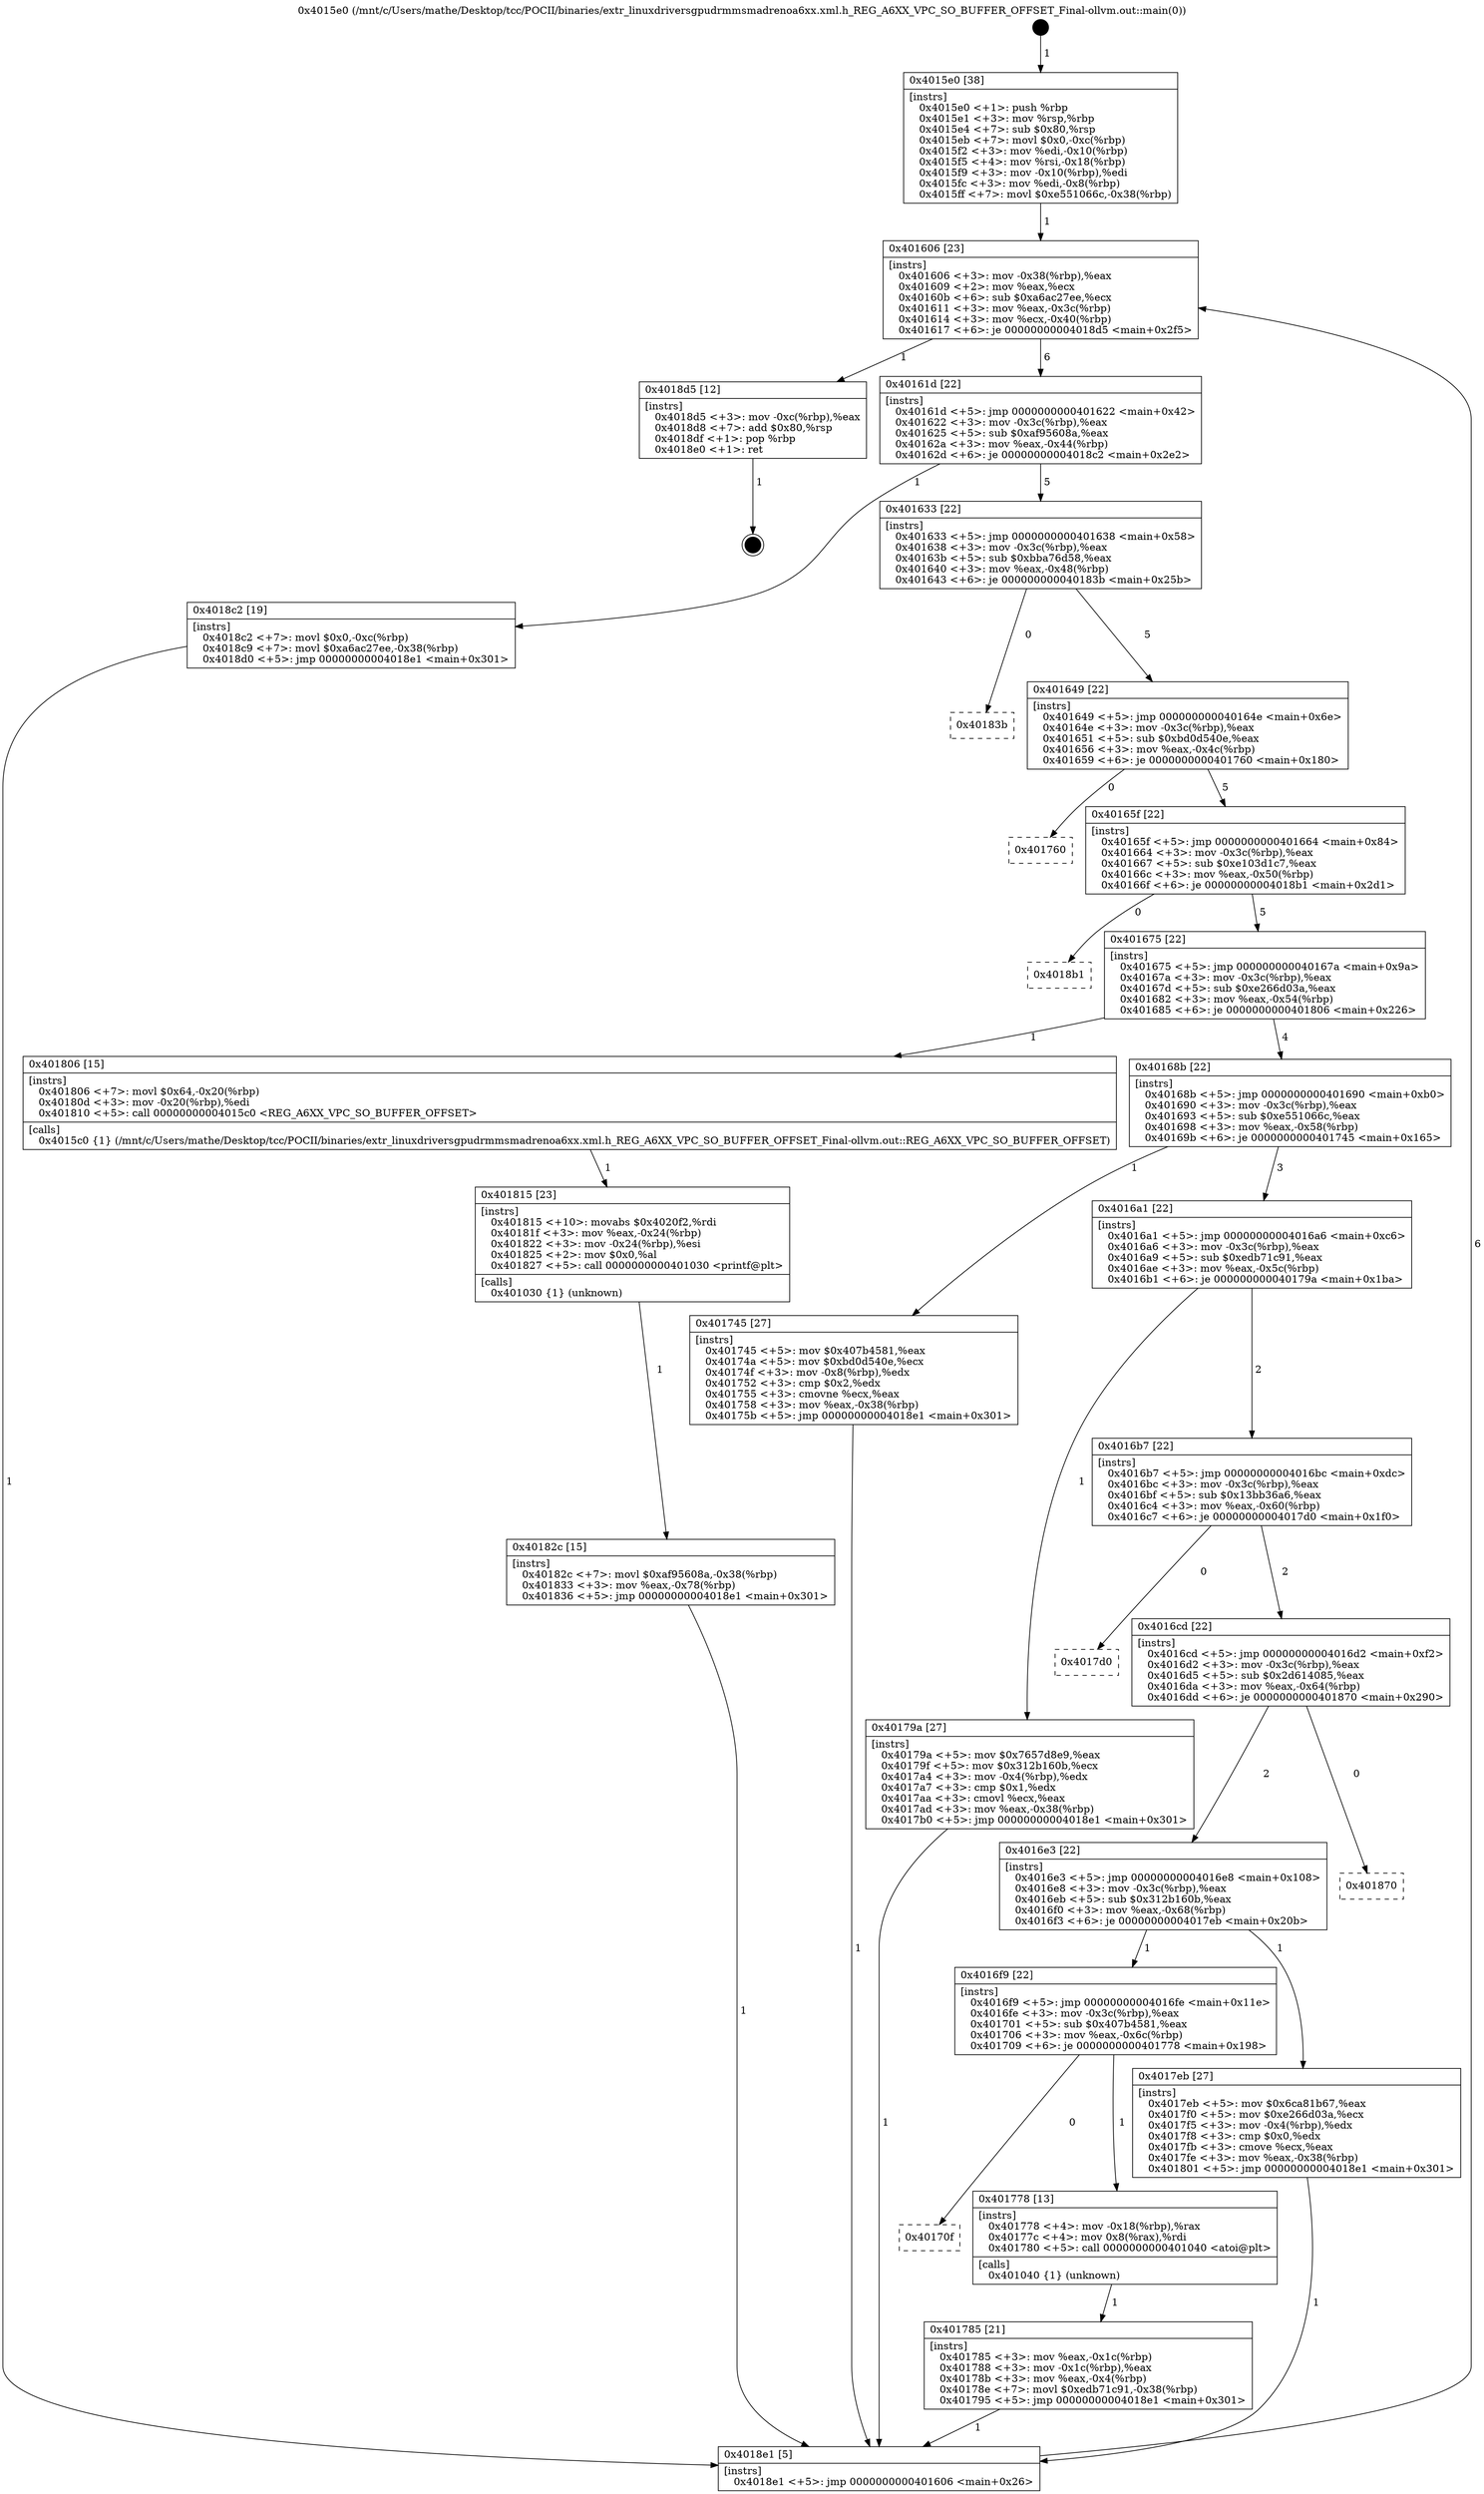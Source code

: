 digraph "0x4015e0" {
  label = "0x4015e0 (/mnt/c/Users/mathe/Desktop/tcc/POCII/binaries/extr_linuxdriversgpudrmmsmadrenoa6xx.xml.h_REG_A6XX_VPC_SO_BUFFER_OFFSET_Final-ollvm.out::main(0))"
  labelloc = "t"
  node[shape=record]

  Entry [label="",width=0.3,height=0.3,shape=circle,fillcolor=black,style=filled]
  "0x401606" [label="{
     0x401606 [23]\l
     | [instrs]\l
     &nbsp;&nbsp;0x401606 \<+3\>: mov -0x38(%rbp),%eax\l
     &nbsp;&nbsp;0x401609 \<+2\>: mov %eax,%ecx\l
     &nbsp;&nbsp;0x40160b \<+6\>: sub $0xa6ac27ee,%ecx\l
     &nbsp;&nbsp;0x401611 \<+3\>: mov %eax,-0x3c(%rbp)\l
     &nbsp;&nbsp;0x401614 \<+3\>: mov %ecx,-0x40(%rbp)\l
     &nbsp;&nbsp;0x401617 \<+6\>: je 00000000004018d5 \<main+0x2f5\>\l
  }"]
  "0x4018d5" [label="{
     0x4018d5 [12]\l
     | [instrs]\l
     &nbsp;&nbsp;0x4018d5 \<+3\>: mov -0xc(%rbp),%eax\l
     &nbsp;&nbsp;0x4018d8 \<+7\>: add $0x80,%rsp\l
     &nbsp;&nbsp;0x4018df \<+1\>: pop %rbp\l
     &nbsp;&nbsp;0x4018e0 \<+1\>: ret\l
  }"]
  "0x40161d" [label="{
     0x40161d [22]\l
     | [instrs]\l
     &nbsp;&nbsp;0x40161d \<+5\>: jmp 0000000000401622 \<main+0x42\>\l
     &nbsp;&nbsp;0x401622 \<+3\>: mov -0x3c(%rbp),%eax\l
     &nbsp;&nbsp;0x401625 \<+5\>: sub $0xaf95608a,%eax\l
     &nbsp;&nbsp;0x40162a \<+3\>: mov %eax,-0x44(%rbp)\l
     &nbsp;&nbsp;0x40162d \<+6\>: je 00000000004018c2 \<main+0x2e2\>\l
  }"]
  Exit [label="",width=0.3,height=0.3,shape=circle,fillcolor=black,style=filled,peripheries=2]
  "0x4018c2" [label="{
     0x4018c2 [19]\l
     | [instrs]\l
     &nbsp;&nbsp;0x4018c2 \<+7\>: movl $0x0,-0xc(%rbp)\l
     &nbsp;&nbsp;0x4018c9 \<+7\>: movl $0xa6ac27ee,-0x38(%rbp)\l
     &nbsp;&nbsp;0x4018d0 \<+5\>: jmp 00000000004018e1 \<main+0x301\>\l
  }"]
  "0x401633" [label="{
     0x401633 [22]\l
     | [instrs]\l
     &nbsp;&nbsp;0x401633 \<+5\>: jmp 0000000000401638 \<main+0x58\>\l
     &nbsp;&nbsp;0x401638 \<+3\>: mov -0x3c(%rbp),%eax\l
     &nbsp;&nbsp;0x40163b \<+5\>: sub $0xbba76d58,%eax\l
     &nbsp;&nbsp;0x401640 \<+3\>: mov %eax,-0x48(%rbp)\l
     &nbsp;&nbsp;0x401643 \<+6\>: je 000000000040183b \<main+0x25b\>\l
  }"]
  "0x40182c" [label="{
     0x40182c [15]\l
     | [instrs]\l
     &nbsp;&nbsp;0x40182c \<+7\>: movl $0xaf95608a,-0x38(%rbp)\l
     &nbsp;&nbsp;0x401833 \<+3\>: mov %eax,-0x78(%rbp)\l
     &nbsp;&nbsp;0x401836 \<+5\>: jmp 00000000004018e1 \<main+0x301\>\l
  }"]
  "0x40183b" [label="{
     0x40183b\l
  }", style=dashed]
  "0x401649" [label="{
     0x401649 [22]\l
     | [instrs]\l
     &nbsp;&nbsp;0x401649 \<+5\>: jmp 000000000040164e \<main+0x6e\>\l
     &nbsp;&nbsp;0x40164e \<+3\>: mov -0x3c(%rbp),%eax\l
     &nbsp;&nbsp;0x401651 \<+5\>: sub $0xbd0d540e,%eax\l
     &nbsp;&nbsp;0x401656 \<+3\>: mov %eax,-0x4c(%rbp)\l
     &nbsp;&nbsp;0x401659 \<+6\>: je 0000000000401760 \<main+0x180\>\l
  }"]
  "0x401815" [label="{
     0x401815 [23]\l
     | [instrs]\l
     &nbsp;&nbsp;0x401815 \<+10\>: movabs $0x4020f2,%rdi\l
     &nbsp;&nbsp;0x40181f \<+3\>: mov %eax,-0x24(%rbp)\l
     &nbsp;&nbsp;0x401822 \<+3\>: mov -0x24(%rbp),%esi\l
     &nbsp;&nbsp;0x401825 \<+2\>: mov $0x0,%al\l
     &nbsp;&nbsp;0x401827 \<+5\>: call 0000000000401030 \<printf@plt\>\l
     | [calls]\l
     &nbsp;&nbsp;0x401030 \{1\} (unknown)\l
  }"]
  "0x401760" [label="{
     0x401760\l
  }", style=dashed]
  "0x40165f" [label="{
     0x40165f [22]\l
     | [instrs]\l
     &nbsp;&nbsp;0x40165f \<+5\>: jmp 0000000000401664 \<main+0x84\>\l
     &nbsp;&nbsp;0x401664 \<+3\>: mov -0x3c(%rbp),%eax\l
     &nbsp;&nbsp;0x401667 \<+5\>: sub $0xe103d1c7,%eax\l
     &nbsp;&nbsp;0x40166c \<+3\>: mov %eax,-0x50(%rbp)\l
     &nbsp;&nbsp;0x40166f \<+6\>: je 00000000004018b1 \<main+0x2d1\>\l
  }"]
  "0x401785" [label="{
     0x401785 [21]\l
     | [instrs]\l
     &nbsp;&nbsp;0x401785 \<+3\>: mov %eax,-0x1c(%rbp)\l
     &nbsp;&nbsp;0x401788 \<+3\>: mov -0x1c(%rbp),%eax\l
     &nbsp;&nbsp;0x40178b \<+3\>: mov %eax,-0x4(%rbp)\l
     &nbsp;&nbsp;0x40178e \<+7\>: movl $0xedb71c91,-0x38(%rbp)\l
     &nbsp;&nbsp;0x401795 \<+5\>: jmp 00000000004018e1 \<main+0x301\>\l
  }"]
  "0x4018b1" [label="{
     0x4018b1\l
  }", style=dashed]
  "0x401675" [label="{
     0x401675 [22]\l
     | [instrs]\l
     &nbsp;&nbsp;0x401675 \<+5\>: jmp 000000000040167a \<main+0x9a\>\l
     &nbsp;&nbsp;0x40167a \<+3\>: mov -0x3c(%rbp),%eax\l
     &nbsp;&nbsp;0x40167d \<+5\>: sub $0xe266d03a,%eax\l
     &nbsp;&nbsp;0x401682 \<+3\>: mov %eax,-0x54(%rbp)\l
     &nbsp;&nbsp;0x401685 \<+6\>: je 0000000000401806 \<main+0x226\>\l
  }"]
  "0x40170f" [label="{
     0x40170f\l
  }", style=dashed]
  "0x401806" [label="{
     0x401806 [15]\l
     | [instrs]\l
     &nbsp;&nbsp;0x401806 \<+7\>: movl $0x64,-0x20(%rbp)\l
     &nbsp;&nbsp;0x40180d \<+3\>: mov -0x20(%rbp),%edi\l
     &nbsp;&nbsp;0x401810 \<+5\>: call 00000000004015c0 \<REG_A6XX_VPC_SO_BUFFER_OFFSET\>\l
     | [calls]\l
     &nbsp;&nbsp;0x4015c0 \{1\} (/mnt/c/Users/mathe/Desktop/tcc/POCII/binaries/extr_linuxdriversgpudrmmsmadrenoa6xx.xml.h_REG_A6XX_VPC_SO_BUFFER_OFFSET_Final-ollvm.out::REG_A6XX_VPC_SO_BUFFER_OFFSET)\l
  }"]
  "0x40168b" [label="{
     0x40168b [22]\l
     | [instrs]\l
     &nbsp;&nbsp;0x40168b \<+5\>: jmp 0000000000401690 \<main+0xb0\>\l
     &nbsp;&nbsp;0x401690 \<+3\>: mov -0x3c(%rbp),%eax\l
     &nbsp;&nbsp;0x401693 \<+5\>: sub $0xe551066c,%eax\l
     &nbsp;&nbsp;0x401698 \<+3\>: mov %eax,-0x58(%rbp)\l
     &nbsp;&nbsp;0x40169b \<+6\>: je 0000000000401745 \<main+0x165\>\l
  }"]
  "0x401778" [label="{
     0x401778 [13]\l
     | [instrs]\l
     &nbsp;&nbsp;0x401778 \<+4\>: mov -0x18(%rbp),%rax\l
     &nbsp;&nbsp;0x40177c \<+4\>: mov 0x8(%rax),%rdi\l
     &nbsp;&nbsp;0x401780 \<+5\>: call 0000000000401040 \<atoi@plt\>\l
     | [calls]\l
     &nbsp;&nbsp;0x401040 \{1\} (unknown)\l
  }"]
  "0x401745" [label="{
     0x401745 [27]\l
     | [instrs]\l
     &nbsp;&nbsp;0x401745 \<+5\>: mov $0x407b4581,%eax\l
     &nbsp;&nbsp;0x40174a \<+5\>: mov $0xbd0d540e,%ecx\l
     &nbsp;&nbsp;0x40174f \<+3\>: mov -0x8(%rbp),%edx\l
     &nbsp;&nbsp;0x401752 \<+3\>: cmp $0x2,%edx\l
     &nbsp;&nbsp;0x401755 \<+3\>: cmovne %ecx,%eax\l
     &nbsp;&nbsp;0x401758 \<+3\>: mov %eax,-0x38(%rbp)\l
     &nbsp;&nbsp;0x40175b \<+5\>: jmp 00000000004018e1 \<main+0x301\>\l
  }"]
  "0x4016a1" [label="{
     0x4016a1 [22]\l
     | [instrs]\l
     &nbsp;&nbsp;0x4016a1 \<+5\>: jmp 00000000004016a6 \<main+0xc6\>\l
     &nbsp;&nbsp;0x4016a6 \<+3\>: mov -0x3c(%rbp),%eax\l
     &nbsp;&nbsp;0x4016a9 \<+5\>: sub $0xedb71c91,%eax\l
     &nbsp;&nbsp;0x4016ae \<+3\>: mov %eax,-0x5c(%rbp)\l
     &nbsp;&nbsp;0x4016b1 \<+6\>: je 000000000040179a \<main+0x1ba\>\l
  }"]
  "0x4018e1" [label="{
     0x4018e1 [5]\l
     | [instrs]\l
     &nbsp;&nbsp;0x4018e1 \<+5\>: jmp 0000000000401606 \<main+0x26\>\l
  }"]
  "0x4015e0" [label="{
     0x4015e0 [38]\l
     | [instrs]\l
     &nbsp;&nbsp;0x4015e0 \<+1\>: push %rbp\l
     &nbsp;&nbsp;0x4015e1 \<+3\>: mov %rsp,%rbp\l
     &nbsp;&nbsp;0x4015e4 \<+7\>: sub $0x80,%rsp\l
     &nbsp;&nbsp;0x4015eb \<+7\>: movl $0x0,-0xc(%rbp)\l
     &nbsp;&nbsp;0x4015f2 \<+3\>: mov %edi,-0x10(%rbp)\l
     &nbsp;&nbsp;0x4015f5 \<+4\>: mov %rsi,-0x18(%rbp)\l
     &nbsp;&nbsp;0x4015f9 \<+3\>: mov -0x10(%rbp),%edi\l
     &nbsp;&nbsp;0x4015fc \<+3\>: mov %edi,-0x8(%rbp)\l
     &nbsp;&nbsp;0x4015ff \<+7\>: movl $0xe551066c,-0x38(%rbp)\l
  }"]
  "0x4016f9" [label="{
     0x4016f9 [22]\l
     | [instrs]\l
     &nbsp;&nbsp;0x4016f9 \<+5\>: jmp 00000000004016fe \<main+0x11e\>\l
     &nbsp;&nbsp;0x4016fe \<+3\>: mov -0x3c(%rbp),%eax\l
     &nbsp;&nbsp;0x401701 \<+5\>: sub $0x407b4581,%eax\l
     &nbsp;&nbsp;0x401706 \<+3\>: mov %eax,-0x6c(%rbp)\l
     &nbsp;&nbsp;0x401709 \<+6\>: je 0000000000401778 \<main+0x198\>\l
  }"]
  "0x40179a" [label="{
     0x40179a [27]\l
     | [instrs]\l
     &nbsp;&nbsp;0x40179a \<+5\>: mov $0x7657d8e9,%eax\l
     &nbsp;&nbsp;0x40179f \<+5\>: mov $0x312b160b,%ecx\l
     &nbsp;&nbsp;0x4017a4 \<+3\>: mov -0x4(%rbp),%edx\l
     &nbsp;&nbsp;0x4017a7 \<+3\>: cmp $0x1,%edx\l
     &nbsp;&nbsp;0x4017aa \<+3\>: cmovl %ecx,%eax\l
     &nbsp;&nbsp;0x4017ad \<+3\>: mov %eax,-0x38(%rbp)\l
     &nbsp;&nbsp;0x4017b0 \<+5\>: jmp 00000000004018e1 \<main+0x301\>\l
  }"]
  "0x4016b7" [label="{
     0x4016b7 [22]\l
     | [instrs]\l
     &nbsp;&nbsp;0x4016b7 \<+5\>: jmp 00000000004016bc \<main+0xdc\>\l
     &nbsp;&nbsp;0x4016bc \<+3\>: mov -0x3c(%rbp),%eax\l
     &nbsp;&nbsp;0x4016bf \<+5\>: sub $0x13bb36a6,%eax\l
     &nbsp;&nbsp;0x4016c4 \<+3\>: mov %eax,-0x60(%rbp)\l
     &nbsp;&nbsp;0x4016c7 \<+6\>: je 00000000004017d0 \<main+0x1f0\>\l
  }"]
  "0x4017eb" [label="{
     0x4017eb [27]\l
     | [instrs]\l
     &nbsp;&nbsp;0x4017eb \<+5\>: mov $0x6ca81b67,%eax\l
     &nbsp;&nbsp;0x4017f0 \<+5\>: mov $0xe266d03a,%ecx\l
     &nbsp;&nbsp;0x4017f5 \<+3\>: mov -0x4(%rbp),%edx\l
     &nbsp;&nbsp;0x4017f8 \<+3\>: cmp $0x0,%edx\l
     &nbsp;&nbsp;0x4017fb \<+3\>: cmove %ecx,%eax\l
     &nbsp;&nbsp;0x4017fe \<+3\>: mov %eax,-0x38(%rbp)\l
     &nbsp;&nbsp;0x401801 \<+5\>: jmp 00000000004018e1 \<main+0x301\>\l
  }"]
  "0x4017d0" [label="{
     0x4017d0\l
  }", style=dashed]
  "0x4016cd" [label="{
     0x4016cd [22]\l
     | [instrs]\l
     &nbsp;&nbsp;0x4016cd \<+5\>: jmp 00000000004016d2 \<main+0xf2\>\l
     &nbsp;&nbsp;0x4016d2 \<+3\>: mov -0x3c(%rbp),%eax\l
     &nbsp;&nbsp;0x4016d5 \<+5\>: sub $0x2d614085,%eax\l
     &nbsp;&nbsp;0x4016da \<+3\>: mov %eax,-0x64(%rbp)\l
     &nbsp;&nbsp;0x4016dd \<+6\>: je 0000000000401870 \<main+0x290\>\l
  }"]
  "0x4016e3" [label="{
     0x4016e3 [22]\l
     | [instrs]\l
     &nbsp;&nbsp;0x4016e3 \<+5\>: jmp 00000000004016e8 \<main+0x108\>\l
     &nbsp;&nbsp;0x4016e8 \<+3\>: mov -0x3c(%rbp),%eax\l
     &nbsp;&nbsp;0x4016eb \<+5\>: sub $0x312b160b,%eax\l
     &nbsp;&nbsp;0x4016f0 \<+3\>: mov %eax,-0x68(%rbp)\l
     &nbsp;&nbsp;0x4016f3 \<+6\>: je 00000000004017eb \<main+0x20b\>\l
  }"]
  "0x401870" [label="{
     0x401870\l
  }", style=dashed]
  Entry -> "0x4015e0" [label=" 1"]
  "0x401606" -> "0x4018d5" [label=" 1"]
  "0x401606" -> "0x40161d" [label=" 6"]
  "0x4018d5" -> Exit [label=" 1"]
  "0x40161d" -> "0x4018c2" [label=" 1"]
  "0x40161d" -> "0x401633" [label=" 5"]
  "0x4018c2" -> "0x4018e1" [label=" 1"]
  "0x401633" -> "0x40183b" [label=" 0"]
  "0x401633" -> "0x401649" [label=" 5"]
  "0x40182c" -> "0x4018e1" [label=" 1"]
  "0x401649" -> "0x401760" [label=" 0"]
  "0x401649" -> "0x40165f" [label=" 5"]
  "0x401815" -> "0x40182c" [label=" 1"]
  "0x40165f" -> "0x4018b1" [label=" 0"]
  "0x40165f" -> "0x401675" [label=" 5"]
  "0x401806" -> "0x401815" [label=" 1"]
  "0x401675" -> "0x401806" [label=" 1"]
  "0x401675" -> "0x40168b" [label=" 4"]
  "0x4017eb" -> "0x4018e1" [label=" 1"]
  "0x40168b" -> "0x401745" [label=" 1"]
  "0x40168b" -> "0x4016a1" [label=" 3"]
  "0x401745" -> "0x4018e1" [label=" 1"]
  "0x4015e0" -> "0x401606" [label=" 1"]
  "0x4018e1" -> "0x401606" [label=" 6"]
  "0x40179a" -> "0x4018e1" [label=" 1"]
  "0x4016a1" -> "0x40179a" [label=" 1"]
  "0x4016a1" -> "0x4016b7" [label=" 2"]
  "0x401778" -> "0x401785" [label=" 1"]
  "0x4016b7" -> "0x4017d0" [label=" 0"]
  "0x4016b7" -> "0x4016cd" [label=" 2"]
  "0x4016f9" -> "0x40170f" [label=" 0"]
  "0x4016cd" -> "0x401870" [label=" 0"]
  "0x4016cd" -> "0x4016e3" [label=" 2"]
  "0x4016f9" -> "0x401778" [label=" 1"]
  "0x4016e3" -> "0x4017eb" [label=" 1"]
  "0x4016e3" -> "0x4016f9" [label=" 1"]
  "0x401785" -> "0x4018e1" [label=" 1"]
}
